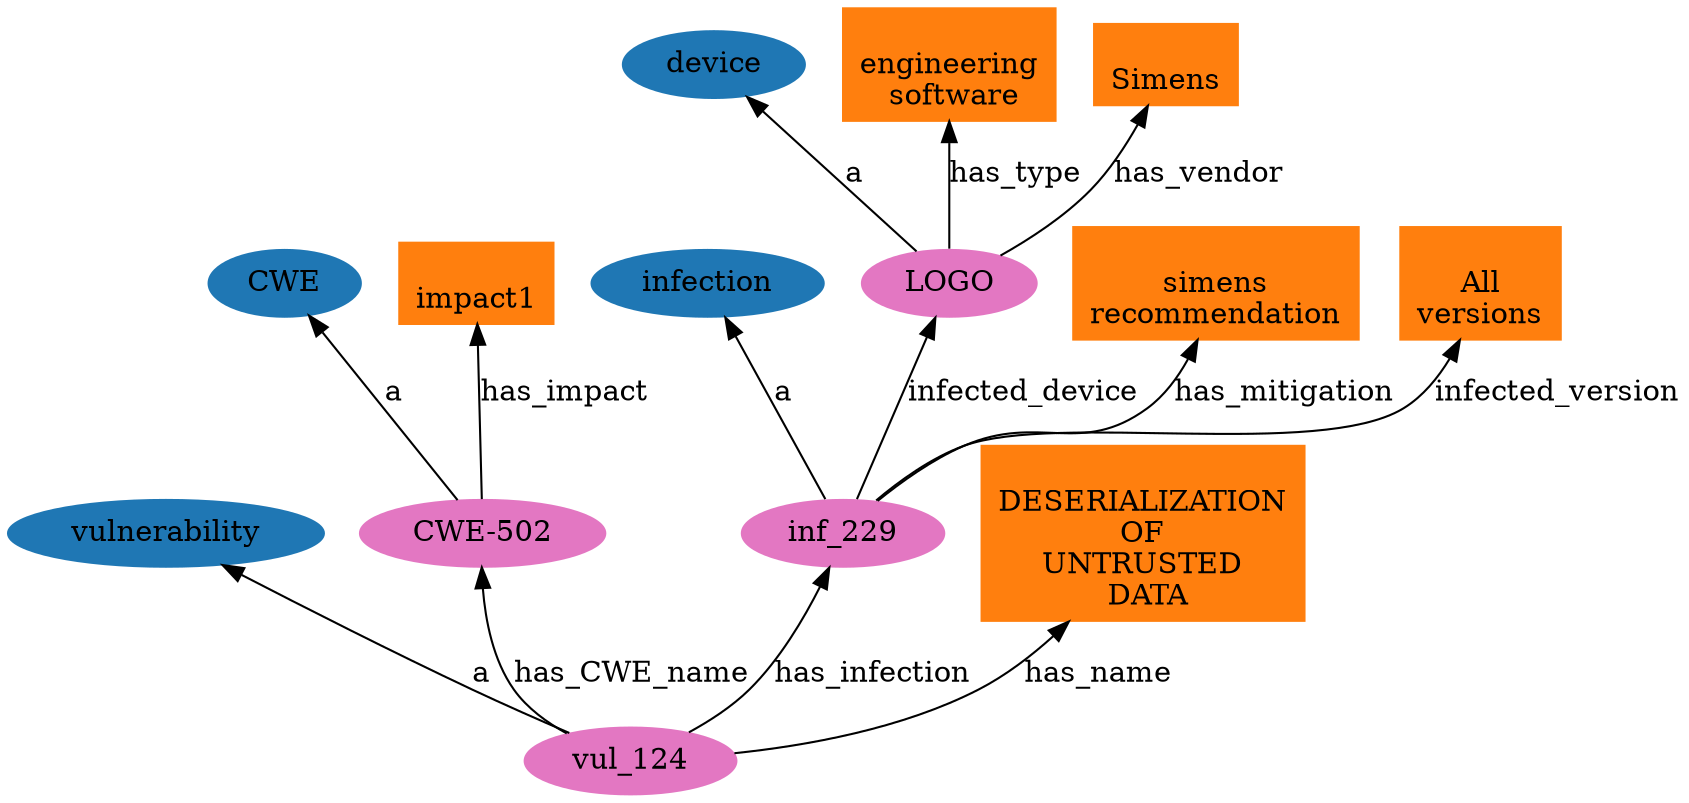 digraph G {
  rankdir=BT
  node[style="filled" height=.3]
"http://dig.isi.edu/infection" [fillcolor="#1f77b4" color="#1f77b4" label="infection"]
"http://dig.isi.edu/CWE" [fillcolor="#1f77b4" color="#1f77b4" label="CWE"]
"http://dig.isi.edu/vulnerability" [fillcolor="#1f77b4" color="#1f77b4" label="vulnerability"]
"http://dig.isi.edu/device" [fillcolor="#1f77b4" color="#1f77b4" label="device"]
"http://dig.isi.edu/LOGO" [fillcolor="#e377c2" color="#e377c2" label="LOGO"]
"http://dig.isi.edu/CWE-502" [fillcolor="#e377c2" color="#e377c2" label="CWE-502"]
"http://dig.isi.edu/inf_229" [fillcolor="#e377c2" color="#e377c2" label="inf_229"]
"http://dig.isi.edu/vul_124" [fillcolor="#e377c2" color="#e377c2" label="vul_124"]
"e5e22da8d519433bb0914cb30f8691c7" [fillcolor="#ff7f0e" color="#ff7f0e" label="\nsimens\nrecommendation" shape="rect"]
"50d54b5ebc464be391c966ec157efd7f" [fillcolor="#ff7f0e" color="#ff7f0e" label="\nimpact1" shape="rect"]
"6106f5bab3f641709a79874c4dd26d1e" [fillcolor="#ff7f0e" color="#ff7f0e" label="\nengineering\n  software " shape="rect"]
"6a907ea3cecb46a69cf22f242916e470" [fillcolor="#ff7f0e" color="#ff7f0e" label="\nSimens" shape="rect"]
"d919f1976c7a41919f1ecc96cc51fc0d" [fillcolor="#ff7f0e" color="#ff7f0e" label="\nDESERIALIZATION\nOF\nUNTRUSTED\n      DATA     " shape="rect"]
"7b823808fbf94e4ca3d6a386d5075a6c" [fillcolor="#ff7f0e" color="#ff7f0e" label="\nAll\nversions" shape="rect"]
  "http://dig.isi.edu/LOGO" -> "6a907ea3cecb46a69cf22f242916e470" [label="has_vendor"]
  "http://dig.isi.edu/inf_229" -> "http://dig.isi.edu/infection" [label="a"]
  "http://dig.isi.edu/CWE-502" -> "http://dig.isi.edu/CWE" [label="a"]
  "http://dig.isi.edu/LOGO" -> "http://dig.isi.edu/device" [label="a"]
  "http://dig.isi.edu/inf_229" -> "http://dig.isi.edu/LOGO" [label="infected_device"]
  "http://dig.isi.edu/vul_124" -> "http://dig.isi.edu/vulnerability" [label="a"]
  "http://dig.isi.edu/CWE-502" -> "50d54b5ebc464be391c966ec157efd7f" [label="has_impact"]
  "http://dig.isi.edu/LOGO" -> "6106f5bab3f641709a79874c4dd26d1e" [label="has_type"]
  "http://dig.isi.edu/vul_124" -> "d919f1976c7a41919f1ecc96cc51fc0d" [label="has_name"]
  "http://dig.isi.edu/inf_229" -> "e5e22da8d519433bb0914cb30f8691c7" [label="has_mitigation"]
  "http://dig.isi.edu/vul_124" -> "http://dig.isi.edu/CWE-502" [label="has_CWE_name"]
  "http://dig.isi.edu/inf_229" -> "7b823808fbf94e4ca3d6a386d5075a6c" [label="infected_version"]
  "http://dig.isi.edu/vul_124" -> "http://dig.isi.edu/inf_229" [label="has_infection"]
}